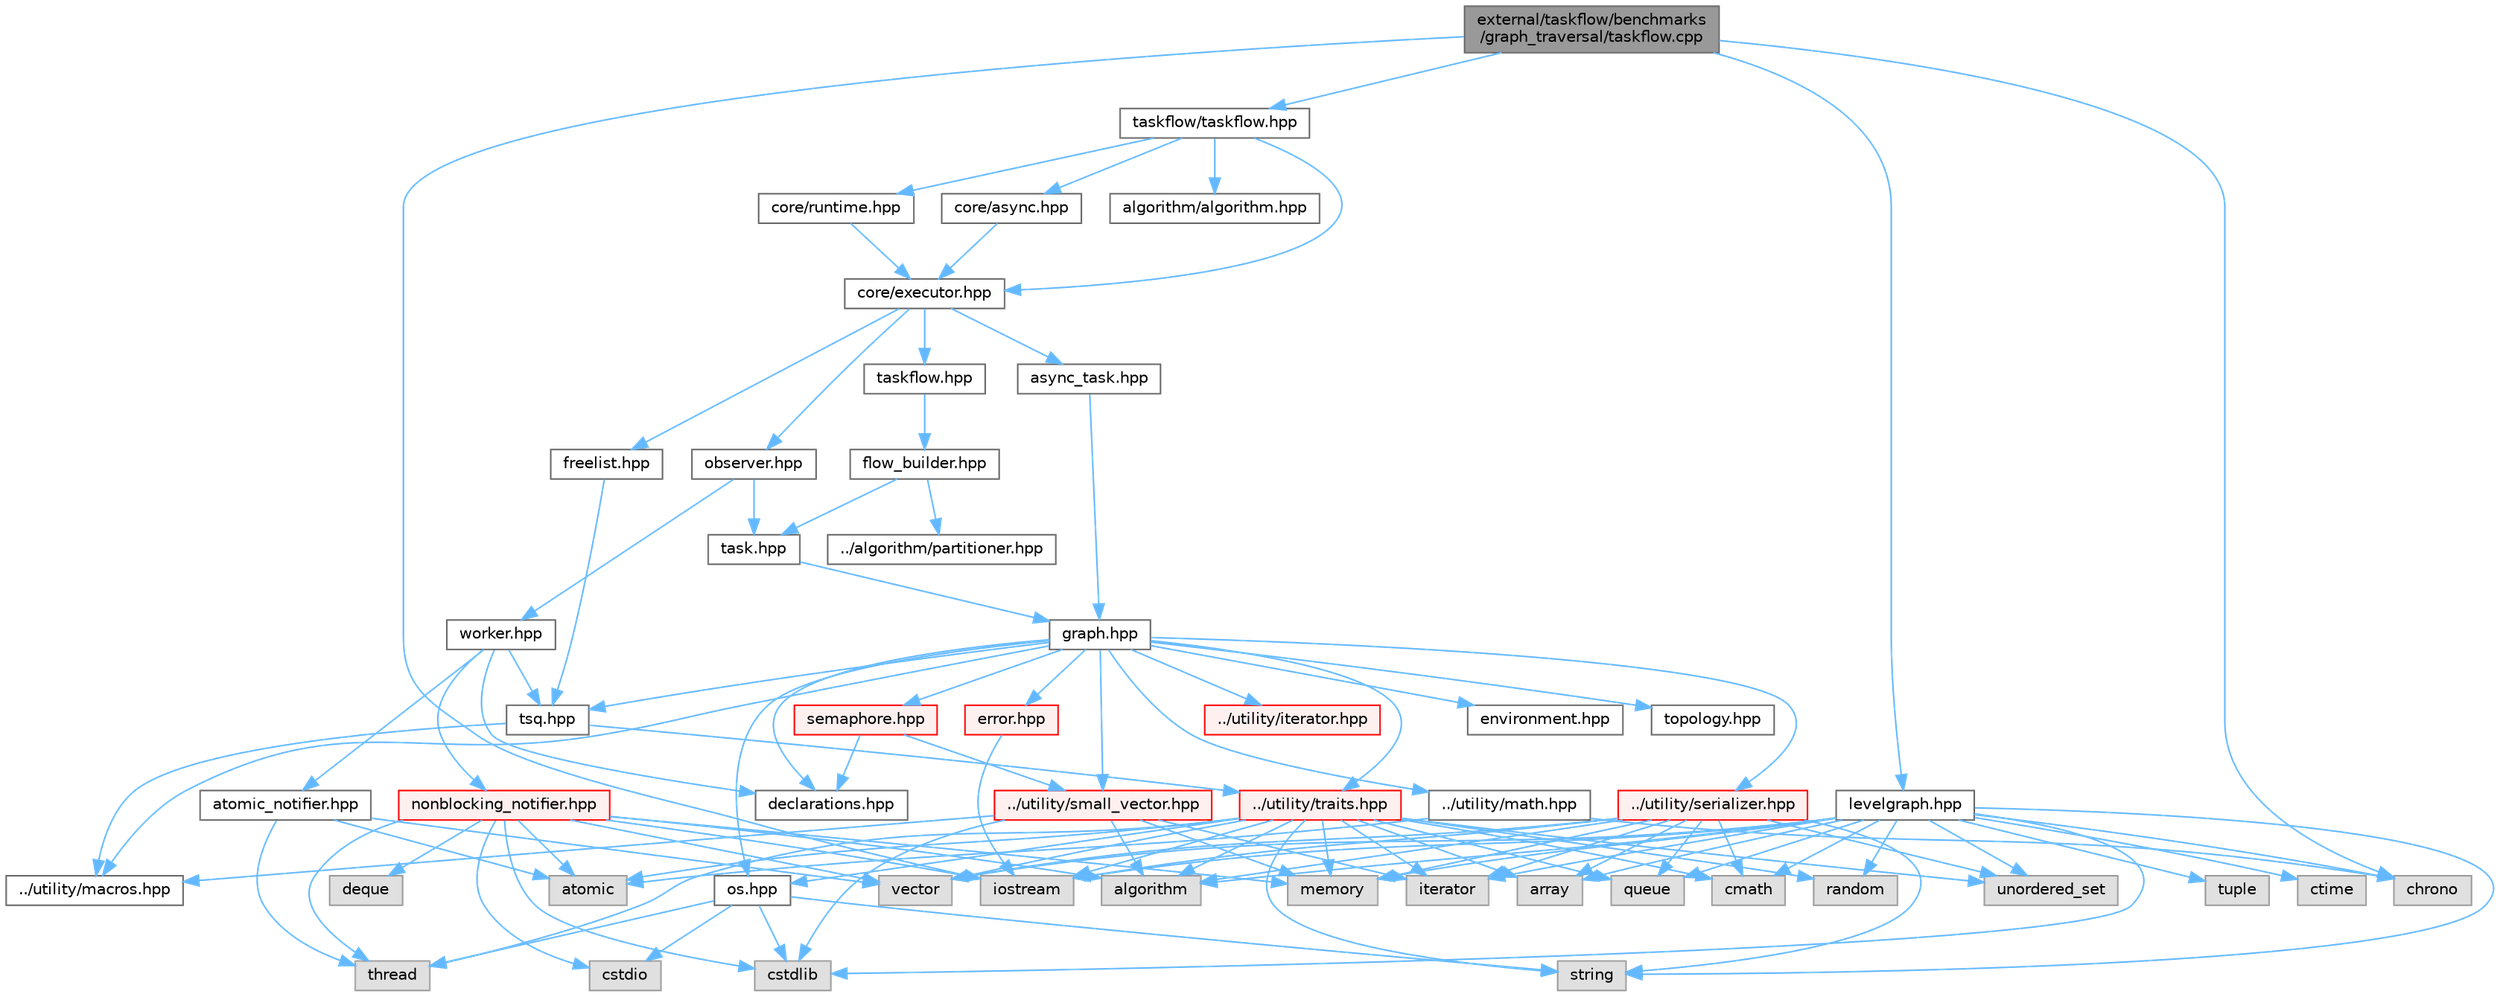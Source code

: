digraph "external/taskflow/benchmarks/graph_traversal/taskflow.cpp"
{
 // LATEX_PDF_SIZE
  bgcolor="transparent";
  edge [fontname=Helvetica,fontsize=10,labelfontname=Helvetica,labelfontsize=10];
  node [fontname=Helvetica,fontsize=10,shape=box,height=0.2,width=0.4];
  Node1 [id="Node000001",label="external/taskflow/benchmarks\l/graph_traversal/taskflow.cpp",height=0.2,width=0.4,color="gray40", fillcolor="grey60", style="filled", fontcolor="black",tooltip=" "];
  Node1 -> Node2 [id="edge1_Node000001_Node000002",color="steelblue1",style="solid",tooltip=" "];
  Node2 [id="Node000002",label="iostream",height=0.2,width=0.4,color="grey60", fillcolor="#E0E0E0", style="filled",tooltip=" "];
  Node1 -> Node3 [id="edge2_Node000001_Node000003",color="steelblue1",style="solid",tooltip=" "];
  Node3 [id="Node000003",label="chrono",height=0.2,width=0.4,color="grey60", fillcolor="#E0E0E0", style="filled",tooltip=" "];
  Node1 -> Node4 [id="edge3_Node000001_Node000004",color="steelblue1",style="solid",tooltip=" "];
  Node4 [id="Node000004",label="taskflow/taskflow.hpp",height=0.2,width=0.4,color="grey40", fillcolor="white", style="filled",URL="$taskflow_8hpp.html",tooltip="main taskflow include file"];
  Node4 -> Node5 [id="edge4_Node000004_Node000005",color="steelblue1",style="solid",tooltip=" "];
  Node5 [id="Node000005",label="core/executor.hpp",height=0.2,width=0.4,color="grey40", fillcolor="white", style="filled",URL="$executor_8hpp.html",tooltip="executor include file"];
  Node5 -> Node6 [id="edge5_Node000005_Node000006",color="steelblue1",style="solid",tooltip=" "];
  Node6 [id="Node000006",label="observer.hpp",height=0.2,width=0.4,color="grey40", fillcolor="white", style="filled",URL="$observer_8hpp.html",tooltip="observer include file"];
  Node6 -> Node7 [id="edge6_Node000006_Node000007",color="steelblue1",style="solid",tooltip=" "];
  Node7 [id="Node000007",label="task.hpp",height=0.2,width=0.4,color="grey40", fillcolor="white", style="filled",URL="$task_8hpp.html",tooltip="task include file"];
  Node7 -> Node8 [id="edge7_Node000007_Node000008",color="steelblue1",style="solid",tooltip=" "];
  Node8 [id="Node000008",label="graph.hpp",height=0.2,width=0.4,color="grey40", fillcolor="white", style="filled",URL="$taskflow_2core_2graph_8hpp.html",tooltip="graph include file"];
  Node8 -> Node9 [id="edge8_Node000008_Node000009",color="steelblue1",style="solid",tooltip=" "];
  Node9 [id="Node000009",label="../utility/macros.hpp",height=0.2,width=0.4,color="grey40", fillcolor="white", style="filled",URL="$macros_8hpp.html",tooltip=" "];
  Node8 -> Node10 [id="edge9_Node000008_Node000010",color="steelblue1",style="solid",tooltip=" "];
  Node10 [id="Node000010",label="../utility/traits.hpp",height=0.2,width=0.4,color="red", fillcolor="#FFF0F0", style="filled",URL="$taskflow_2utility_2traits_8hpp.html",tooltip=" "];
  Node10 -> Node12 [id="edge10_Node000010_Node000012",color="steelblue1",style="solid",tooltip=" "];
  Node12 [id="Node000012",label="iterator",height=0.2,width=0.4,color="grey60", fillcolor="#E0E0E0", style="filled",tooltip=" "];
  Node10 -> Node2 [id="edge11_Node000010_Node000002",color="steelblue1",style="solid",tooltip=" "];
  Node10 -> Node16 [id="edge12_Node000010_Node000016",color="steelblue1",style="solid",tooltip=" "];
  Node16 [id="Node000016",label="queue",height=0.2,width=0.4,color="grey60", fillcolor="#E0E0E0", style="filled",tooltip=" "];
  Node10 -> Node17 [id="edge13_Node000010_Node000017",color="steelblue1",style="solid",tooltip=" "];
  Node17 [id="Node000017",label="vector",height=0.2,width=0.4,color="grey60", fillcolor="#E0E0E0", style="filled",tooltip=" "];
  Node10 -> Node18 [id="edge14_Node000010_Node000018",color="steelblue1",style="solid",tooltip=" "];
  Node18 [id="Node000018",label="algorithm",height=0.2,width=0.4,color="grey60", fillcolor="#E0E0E0", style="filled",tooltip=" "];
  Node10 -> Node19 [id="edge15_Node000010_Node000019",color="steelblue1",style="solid",tooltip=" "];
  Node19 [id="Node000019",label="memory",height=0.2,width=0.4,color="grey60", fillcolor="#E0E0E0", style="filled",tooltip=" "];
  Node10 -> Node20 [id="edge16_Node000010_Node000020",color="steelblue1",style="solid",tooltip=" "];
  Node20 [id="Node000020",label="atomic",height=0.2,width=0.4,color="grey60", fillcolor="#E0E0E0", style="filled",tooltip=" "];
  Node10 -> Node21 [id="edge17_Node000010_Node000021",color="steelblue1",style="solid",tooltip=" "];
  Node21 [id="Node000021",label="thread",height=0.2,width=0.4,color="grey60", fillcolor="#E0E0E0", style="filled",tooltip=" "];
  Node10 -> Node25 [id="edge18_Node000010_Node000025",color="steelblue1",style="solid",tooltip=" "];
  Node25 [id="Node000025",label="unordered_set",height=0.2,width=0.4,color="grey60", fillcolor="#E0E0E0", style="filled",tooltip=" "];
  Node10 -> Node29 [id="edge19_Node000010_Node000029",color="steelblue1",style="solid",tooltip=" "];
  Node29 [id="Node000029",label="random",height=0.2,width=0.4,color="grey60", fillcolor="#E0E0E0", style="filled",tooltip=" "];
  Node10 -> Node32 [id="edge20_Node000010_Node000032",color="steelblue1",style="solid",tooltip=" "];
  Node32 [id="Node000032",label="cmath",height=0.2,width=0.4,color="grey60", fillcolor="#E0E0E0", style="filled",tooltip=" "];
  Node10 -> Node33 [id="edge21_Node000010_Node000033",color="steelblue1",style="solid",tooltip=" "];
  Node33 [id="Node000033",label="array",height=0.2,width=0.4,color="grey60", fillcolor="#E0E0E0", style="filled",tooltip=" "];
  Node10 -> Node34 [id="edge22_Node000010_Node000034",color="steelblue1",style="solid",tooltip=" "];
  Node34 [id="Node000034",label="string",height=0.2,width=0.4,color="grey60", fillcolor="#E0E0E0", style="filled",tooltip=" "];
  Node10 -> Node37 [id="edge23_Node000010_Node000037",color="steelblue1",style="solid",tooltip=" "];
  Node37 [id="Node000037",label="os.hpp",height=0.2,width=0.4,color="grey40", fillcolor="white", style="filled",URL="$os_8hpp.html",tooltip=" "];
  Node37 -> Node38 [id="edge24_Node000037_Node000038",color="steelblue1",style="solid",tooltip=" "];
  Node38 [id="Node000038",label="cstdlib",height=0.2,width=0.4,color="grey60", fillcolor="#E0E0E0", style="filled",tooltip=" "];
  Node37 -> Node39 [id="edge25_Node000037_Node000039",color="steelblue1",style="solid",tooltip=" "];
  Node39 [id="Node000039",label="cstdio",height=0.2,width=0.4,color="grey60", fillcolor="#E0E0E0", style="filled",tooltip=" "];
  Node37 -> Node34 [id="edge26_Node000037_Node000034",color="steelblue1",style="solid",tooltip=" "];
  Node37 -> Node21 [id="edge27_Node000037_Node000021",color="steelblue1",style="solid",tooltip=" "];
  Node8 -> Node40 [id="edge28_Node000008_Node000040",color="steelblue1",style="solid",tooltip=" "];
  Node40 [id="Node000040",label="../utility/iterator.hpp",height=0.2,width=0.4,color="red", fillcolor="#FFF0F0", style="filled",URL="$iterator_8hpp.html",tooltip=" "];
  Node8 -> Node37 [id="edge29_Node000008_Node000037",color="steelblue1",style="solid",tooltip=" "];
  Node8 -> Node42 [id="edge30_Node000008_Node000042",color="steelblue1",style="solid",tooltip=" "];
  Node42 [id="Node000042",label="../utility/math.hpp",height=0.2,width=0.4,color="grey40", fillcolor="white", style="filled",URL="$math_8hpp.html",tooltip=" "];
  Node42 -> Node20 [id="edge31_Node000042_Node000020",color="steelblue1",style="solid",tooltip=" "];
  Node42 -> Node3 [id="edge32_Node000042_Node000003",color="steelblue1",style="solid",tooltip=" "];
  Node8 -> Node43 [id="edge33_Node000008_Node000043",color="steelblue1",style="solid",tooltip=" "];
  Node43 [id="Node000043",label="../utility/small_vector.hpp",height=0.2,width=0.4,color="red", fillcolor="#FFF0F0", style="filled",URL="$small__vector_8hpp.html",tooltip="small vector include file"];
  Node43 -> Node9 [id="edge34_Node000043_Node000009",color="steelblue1",style="solid",tooltip=" "];
  Node43 -> Node18 [id="edge35_Node000043_Node000018",color="steelblue1",style="solid",tooltip=" "];
  Node43 -> Node38 [id="edge36_Node000043_Node000038",color="steelblue1",style="solid",tooltip=" "];
  Node43 -> Node12 [id="edge37_Node000043_Node000012",color="steelblue1",style="solid",tooltip=" "];
  Node43 -> Node19 [id="edge38_Node000043_Node000019",color="steelblue1",style="solid",tooltip=" "];
  Node8 -> Node46 [id="edge39_Node000008_Node000046",color="steelblue1",style="solid",tooltip=" "];
  Node46 [id="Node000046",label="../utility/serializer.hpp",height=0.2,width=0.4,color="red", fillcolor="#FFF0F0", style="filled",URL="$taskflow_2utility_2serializer_8hpp.html",tooltip=" "];
  Node46 -> Node12 [id="edge40_Node000046_Node000012",color="steelblue1",style="solid",tooltip=" "];
  Node46 -> Node2 [id="edge41_Node000046_Node000002",color="steelblue1",style="solid",tooltip=" "];
  Node46 -> Node16 [id="edge42_Node000046_Node000016",color="steelblue1",style="solid",tooltip=" "];
  Node46 -> Node17 [id="edge43_Node000046_Node000017",color="steelblue1",style="solid",tooltip=" "];
  Node46 -> Node18 [id="edge44_Node000046_Node000018",color="steelblue1",style="solid",tooltip=" "];
  Node46 -> Node19 [id="edge45_Node000046_Node000019",color="steelblue1",style="solid",tooltip=" "];
  Node46 -> Node25 [id="edge46_Node000046_Node000025",color="steelblue1",style="solid",tooltip=" "];
  Node46 -> Node32 [id="edge47_Node000046_Node000032",color="steelblue1",style="solid",tooltip=" "];
  Node46 -> Node33 [id="edge48_Node000046_Node000033",color="steelblue1",style="solid",tooltip=" "];
  Node46 -> Node34 [id="edge49_Node000046_Node000034",color="steelblue1",style="solid",tooltip=" "];
  Node8 -> Node50 [id="edge50_Node000008_Node000050",color="steelblue1",style="solid",tooltip=" "];
  Node50 [id="Node000050",label="error.hpp",height=0.2,width=0.4,color="red", fillcolor="#FFF0F0", style="filled",URL="$error_8hpp.html",tooltip=" "];
  Node50 -> Node2 [id="edge51_Node000050_Node000002",color="steelblue1",style="solid",tooltip=" "];
  Node8 -> Node53 [id="edge52_Node000008_Node000053",color="steelblue1",style="solid",tooltip=" "];
  Node53 [id="Node000053",label="declarations.hpp",height=0.2,width=0.4,color="grey40", fillcolor="white", style="filled",URL="$declarations_8hpp.html",tooltip=" "];
  Node8 -> Node54 [id="edge53_Node000008_Node000054",color="steelblue1",style="solid",tooltip=" "];
  Node54 [id="Node000054",label="semaphore.hpp",height=0.2,width=0.4,color="red", fillcolor="#FFF0F0", style="filled",URL="$semaphore_8hpp.html",tooltip="semaphore include file"];
  Node54 -> Node53 [id="edge54_Node000054_Node000053",color="steelblue1",style="solid",tooltip=" "];
  Node54 -> Node43 [id="edge55_Node000054_Node000043",color="steelblue1",style="solid",tooltip=" "];
  Node8 -> Node55 [id="edge56_Node000008_Node000055",color="steelblue1",style="solid",tooltip=" "];
  Node55 [id="Node000055",label="environment.hpp",height=0.2,width=0.4,color="grey40", fillcolor="white", style="filled",URL="$environment_8hpp.html",tooltip=" "];
  Node8 -> Node56 [id="edge57_Node000008_Node000056",color="steelblue1",style="solid",tooltip=" "];
  Node56 [id="Node000056",label="topology.hpp",height=0.2,width=0.4,color="grey40", fillcolor="white", style="filled",URL="$topology_8hpp.html",tooltip=" "];
  Node8 -> Node57 [id="edge58_Node000008_Node000057",color="steelblue1",style="solid",tooltip=" "];
  Node57 [id="Node000057",label="tsq.hpp",height=0.2,width=0.4,color="grey40", fillcolor="white", style="filled",URL="$tsq_8hpp.html",tooltip="task queue include file"];
  Node57 -> Node9 [id="edge59_Node000057_Node000009",color="steelblue1",style="solid",tooltip=" "];
  Node57 -> Node10 [id="edge60_Node000057_Node000010",color="steelblue1",style="solid",tooltip=" "];
  Node6 -> Node58 [id="edge61_Node000006_Node000058",color="steelblue1",style="solid",tooltip=" "];
  Node58 [id="Node000058",label="worker.hpp",height=0.2,width=0.4,color="grey40", fillcolor="white", style="filled",URL="$worker_8hpp.html",tooltip="worker include file"];
  Node58 -> Node53 [id="edge62_Node000058_Node000053",color="steelblue1",style="solid",tooltip=" "];
  Node58 -> Node57 [id="edge63_Node000058_Node000057",color="steelblue1",style="solid",tooltip=" "];
  Node58 -> Node59 [id="edge64_Node000058_Node000059",color="steelblue1",style="solid",tooltip=" "];
  Node59 [id="Node000059",label="atomic_notifier.hpp",height=0.2,width=0.4,color="grey40", fillcolor="white", style="filled",URL="$atomic__notifier_8hpp.html",tooltip=" "];
  Node59 -> Node20 [id="edge65_Node000059_Node000020",color="steelblue1",style="solid",tooltip=" "];
  Node59 -> Node21 [id="edge66_Node000059_Node000021",color="steelblue1",style="solid",tooltip=" "];
  Node59 -> Node17 [id="edge67_Node000059_Node000017",color="steelblue1",style="solid",tooltip=" "];
  Node58 -> Node60 [id="edge68_Node000058_Node000060",color="steelblue1",style="solid",tooltip=" "];
  Node60 [id="Node000060",label="nonblocking_notifier.hpp",height=0.2,width=0.4,color="red", fillcolor="#FFF0F0", style="filled",URL="$nonblocking__notifier_8hpp.html",tooltip=" "];
  Node60 -> Node2 [id="edge69_Node000060_Node000002",color="steelblue1",style="solid",tooltip=" "];
  Node60 -> Node17 [id="edge70_Node000060_Node000017",color="steelblue1",style="solid",tooltip=" "];
  Node60 -> Node38 [id="edge71_Node000060_Node000038",color="steelblue1",style="solid",tooltip=" "];
  Node60 -> Node39 [id="edge72_Node000060_Node000039",color="steelblue1",style="solid",tooltip=" "];
  Node60 -> Node20 [id="edge73_Node000060_Node000020",color="steelblue1",style="solid",tooltip=" "];
  Node60 -> Node19 [id="edge74_Node000060_Node000019",color="steelblue1",style="solid",tooltip=" "];
  Node60 -> Node61 [id="edge75_Node000060_Node000061",color="steelblue1",style="solid",tooltip=" "];
  Node61 [id="Node000061",label="deque",height=0.2,width=0.4,color="grey60", fillcolor="#E0E0E0", style="filled",tooltip=" "];
  Node60 -> Node21 [id="edge76_Node000060_Node000021",color="steelblue1",style="solid",tooltip=" "];
  Node60 -> Node18 [id="edge77_Node000060_Node000018",color="steelblue1",style="solid",tooltip=" "];
  Node5 -> Node63 [id="edge78_Node000005_Node000063",color="steelblue1",style="solid",tooltip=" "];
  Node63 [id="Node000063",label="taskflow.hpp",height=0.2,width=0.4,color="grey40", fillcolor="white", style="filled",URL="$core_2taskflow_8hpp.html",tooltip="taskflow include file"];
  Node63 -> Node64 [id="edge79_Node000063_Node000064",color="steelblue1",style="solid",tooltip=" "];
  Node64 [id="Node000064",label="flow_builder.hpp",height=0.2,width=0.4,color="grey40", fillcolor="white", style="filled",URL="$flow__builder_8hpp.html",tooltip="flow builder include file"];
  Node64 -> Node7 [id="edge80_Node000064_Node000007",color="steelblue1",style="solid",tooltip=" "];
  Node64 -> Node65 [id="edge81_Node000064_Node000065",color="steelblue1",style="solid",tooltip=" "];
  Node65 [id="Node000065",label="../algorithm/partitioner.hpp",height=0.2,width=0.4,color="grey40", fillcolor="white", style="filled",URL="$partitioner_8hpp.html",tooltip="partitioner include file"];
  Node5 -> Node66 [id="edge82_Node000005_Node000066",color="steelblue1",style="solid",tooltip=" "];
  Node66 [id="Node000066",label="async_task.hpp",height=0.2,width=0.4,color="grey40", fillcolor="white", style="filled",URL="$taskflow_2core_2async__task_8hpp.html",tooltip="asynchronous task include file"];
  Node66 -> Node8 [id="edge83_Node000066_Node000008",color="steelblue1",style="solid",tooltip=" "];
  Node5 -> Node67 [id="edge84_Node000005_Node000067",color="steelblue1",style="solid",tooltip=" "];
  Node67 [id="Node000067",label="freelist.hpp",height=0.2,width=0.4,color="grey40", fillcolor="white", style="filled",URL="$freelist_8hpp.html",tooltip=" "];
  Node67 -> Node57 [id="edge85_Node000067_Node000057",color="steelblue1",style="solid",tooltip=" "];
  Node4 -> Node68 [id="edge86_Node000004_Node000068",color="steelblue1",style="solid",tooltip=" "];
  Node68 [id="Node000068",label="core/runtime.hpp",height=0.2,width=0.4,color="grey40", fillcolor="white", style="filled",URL="$runtime_8hpp.html",tooltip=" "];
  Node68 -> Node5 [id="edge87_Node000068_Node000005",color="steelblue1",style="solid",tooltip=" "];
  Node4 -> Node69 [id="edge88_Node000004_Node000069",color="steelblue1",style="solid",tooltip=" "];
  Node69 [id="Node000069",label="core/async.hpp",height=0.2,width=0.4,color="grey40", fillcolor="white", style="filled",URL="$async_8hpp.html",tooltip=" "];
  Node69 -> Node5 [id="edge89_Node000069_Node000005",color="steelblue1",style="solid",tooltip=" "];
  Node4 -> Node70 [id="edge90_Node000004_Node000070",color="steelblue1",style="solid",tooltip=" "];
  Node70 [id="Node000070",label="algorithm/algorithm.hpp",height=0.2,width=0.4,color="grey40", fillcolor="white", style="filled",URL="$algorithm_8hpp.html",tooltip=" "];
  Node1 -> Node71 [id="edge91_Node000001_Node000071",color="steelblue1",style="solid",tooltip=" "];
  Node71 [id="Node000071",label="levelgraph.hpp",height=0.2,width=0.4,color="grey40", fillcolor="white", style="filled",URL="$graph__traversal_2levelgraph_8hpp.html",tooltip=" "];
  Node71 -> Node2 [id="edge92_Node000071_Node000002",color="steelblue1",style="solid",tooltip=" "];
  Node71 -> Node34 [id="edge93_Node000071_Node000034",color="steelblue1",style="solid",tooltip=" "];
  Node71 -> Node33 [id="edge94_Node000071_Node000033",color="steelblue1",style="solid",tooltip=" "];
  Node71 -> Node17 [id="edge95_Node000071_Node000017",color="steelblue1",style="solid",tooltip=" "];
  Node71 -> Node29 [id="edge96_Node000071_Node000029",color="steelblue1",style="solid",tooltip=" "];
  Node71 -> Node18 [id="edge97_Node000071_Node000018",color="steelblue1",style="solid",tooltip=" "];
  Node71 -> Node12 [id="edge98_Node000071_Node000012",color="steelblue1",style="solid",tooltip=" "];
  Node71 -> Node72 [id="edge99_Node000071_Node000072",color="steelblue1",style="solid",tooltip=" "];
  Node72 [id="Node000072",label="tuple",height=0.2,width=0.4,color="grey60", fillcolor="#E0E0E0", style="filled",tooltip=" "];
  Node71 -> Node3 [id="edge100_Node000071_Node000003",color="steelblue1",style="solid",tooltip=" "];
  Node71 -> Node32 [id="edge101_Node000071_Node000032",color="steelblue1",style="solid",tooltip=" "];
  Node71 -> Node19 [id="edge102_Node000071_Node000019",color="steelblue1",style="solid",tooltip=" "];
  Node71 -> Node25 [id="edge103_Node000071_Node000025",color="steelblue1",style="solid",tooltip=" "];
  Node71 -> Node73 [id="edge104_Node000071_Node000073",color="steelblue1",style="solid",tooltip=" "];
  Node73 [id="Node000073",label="ctime",height=0.2,width=0.4,color="grey60", fillcolor="#E0E0E0", style="filled",tooltip=" "];
  Node71 -> Node38 [id="edge105_Node000071_Node000038",color="steelblue1",style="solid",tooltip=" "];
  Node71 -> Node16 [id="edge106_Node000071_Node000016",color="steelblue1",style="solid",tooltip=" "];
}
